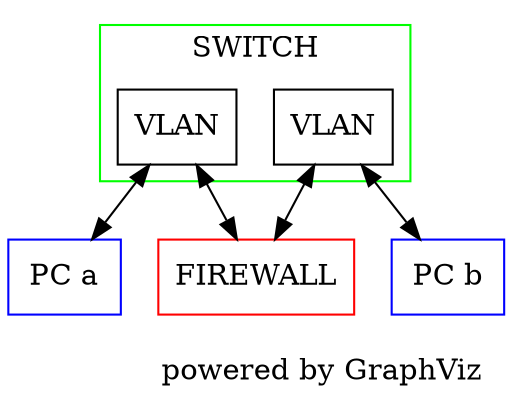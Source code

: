 digraph FW_BENCH_ENV {

    style=solid;
    node [shape=box];
    edge [dir=both];

    subgraph cluster_SW {
	VLa [label="VLAN"];
	VLb [label="VLAN"];
	label="SWITCH";
	color=green;
    }

    FWL [label="FIREWALL", color=red];
    PCa [label="PC a", color=blue];
    PCb [label="PC b", color=blue];

    VLa -> FWL;
    VLb -> FWL;
    VLa -> PCa;
    VLb -> PCb;

    label="\n              powered by GraphViz\n"
}
